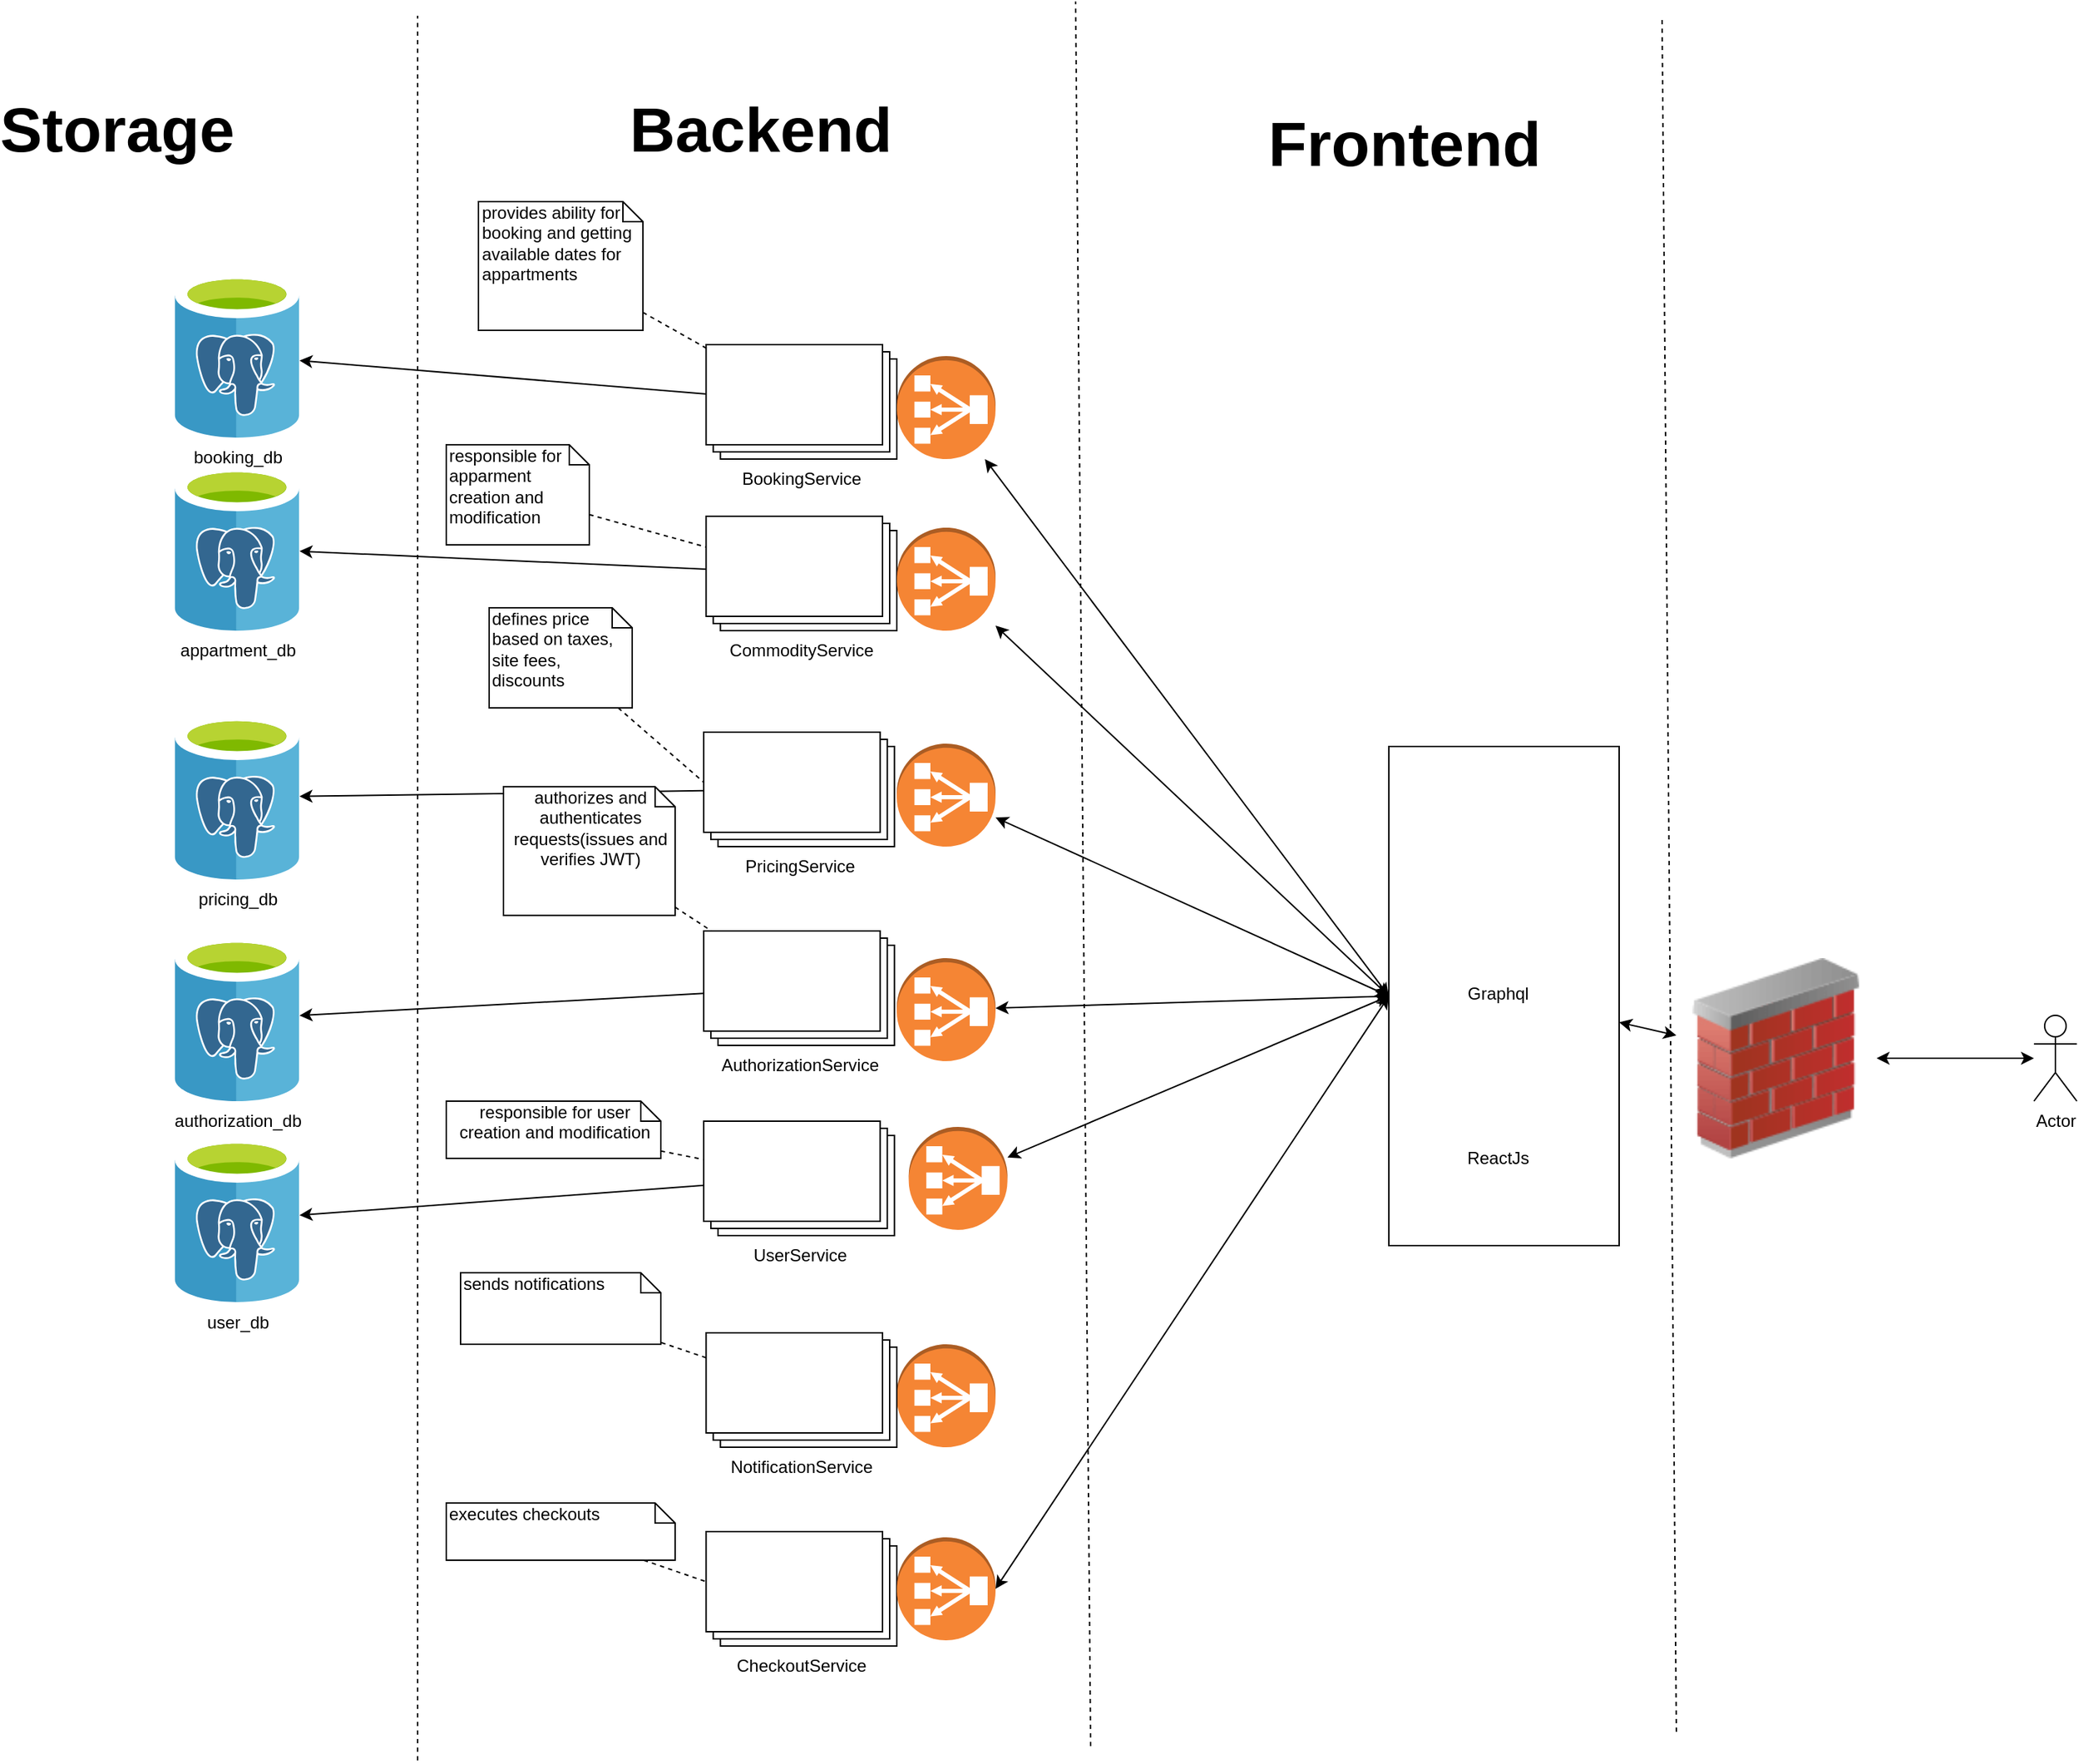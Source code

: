 <mxfile version="12.7.6"><diagram id="H8OUi6Zz1weKDF-lwi7T" name="Page-1"><mxGraphModel dx="3422" dy="2497" grid="1" gridSize="10" guides="1" tooltips="1" connect="1" arrows="1" fold="1" page="1" pageScale="1" pageWidth="827" pageHeight="1169" math="0" shadow="0"><root><mxCell id="0"/><mxCell id="1" parent="0"/><mxCell id="SVLrAaX2tS8PLoD_HHwP-150" style="edgeStyle=none;rounded=0;orthogonalLoop=1;jettySize=auto;html=1;startArrow=classic;startFill=1;endArrow=classic;endFill=1;exitX=0;exitY=0.5;exitDx=0;exitDy=0;" parent="1" source="SVLrAaX2tS8PLoD_HHwP-104" target="SVLrAaX2tS8PLoD_HHwP-148" edge="1"><mxGeometry relative="1" as="geometry"/></mxCell><mxCell id="SVLrAaX2tS8PLoD_HHwP-104" value="" style="rounded=0;whiteSpace=wrap;html=1;" parent="1" vertex="1"><mxGeometry x="619" y="-29" width="161" height="349" as="geometry"/></mxCell><mxCell id="SVLrAaX2tS8PLoD_HHwP-105" style="edgeStyle=none;rounded=0;orthogonalLoop=1;jettySize=auto;html=1;startArrow=classic;startFill=1;endArrow=classic;endFill=1;" parent="1" source="SVLrAaX2tS8PLoD_HHwP-9" target="SVLrAaX2tS8PLoD_HHwP-104" edge="1"><mxGeometry relative="1" as="geometry"/></mxCell><mxCell id="SVLrAaX2tS8PLoD_HHwP-9" value="" style="image;html=1;labelBackgroundColor=#ffffff;image=img/lib/clip_art/networking/Firewall_02_128x128.png" parent="1" vertex="1"><mxGeometry x="820" y="119" width="140" height="140" as="geometry"/></mxCell><mxCell id="SVLrAaX2tS8PLoD_HHwP-10" value="" style="outlineConnect=0;dashed=0;verticalLabelPosition=bottom;verticalAlign=top;align=center;html=1;shape=mxgraph.aws3.classic_load_balancer;fillColor=#F58534;gradientColor=none;rotation=-180;" parent="1" vertex="1"><mxGeometry x="275" y="119" width="69" height="72" as="geometry"/></mxCell><mxCell id="SVLrAaX2tS8PLoD_HHwP-12" value="" style="outlineConnect=0;dashed=0;verticalLabelPosition=bottom;verticalAlign=top;align=center;html=1;shape=mxgraph.aws3.classic_load_balancer;fillColor=#F58534;gradientColor=none;rotation=-180;" parent="1" vertex="1"><mxGeometry x="275" y="389" width="69" height="72" as="geometry"/></mxCell><mxCell id="SVLrAaX2tS8PLoD_HHwP-13" value="" style="outlineConnect=0;dashed=0;verticalLabelPosition=bottom;verticalAlign=top;align=center;html=1;shape=mxgraph.aws3.classic_load_balancer;fillColor=#F58534;gradientColor=none;rotation=-180;" parent="1" vertex="1"><mxGeometry x="275" y="-31" width="69" height="72" as="geometry"/></mxCell><mxCell id="SVLrAaX2tS8PLoD_HHwP-78" style="edgeStyle=none;rounded=0;orthogonalLoop=1;jettySize=auto;html=1;startArrow=none;startFill=0;endArrow=classic;endFill=1;" parent="1" source="SVLrAaX2tS8PLoD_HHwP-25" target="SVLrAaX2tS8PLoD_HHwP-77" edge="1"><mxGeometry relative="1" as="geometry"/></mxCell><mxCell id="SVLrAaX2tS8PLoD_HHwP-25" value="PricingService&lt;br&gt;" style="verticalLabelPosition=bottom;verticalAlign=top;html=1;shape=mxgraph.basic.layered_rect;dx=10;outlineConnect=0;" parent="1" vertex="1"><mxGeometry x="140" y="-39" width="133.33" height="80" as="geometry"/></mxCell><mxCell id="SVLrAaX2tS8PLoD_HHwP-76" style="edgeStyle=none;rounded=0;orthogonalLoop=1;jettySize=auto;html=1;startArrow=none;startFill=0;endArrow=classic;endFill=1;" parent="1" source="SVLrAaX2tS8PLoD_HHwP-26" target="SVLrAaX2tS8PLoD_HHwP-75" edge="1"><mxGeometry relative="1" as="geometry"/></mxCell><mxCell id="SVLrAaX2tS8PLoD_HHwP-26" value="AuthorizationService" style="verticalLabelPosition=bottom;verticalAlign=top;html=1;shape=mxgraph.basic.layered_rect;dx=10;outlineConnect=0;" parent="1" vertex="1"><mxGeometry x="140" y="100" width="133.33" height="80" as="geometry"/></mxCell><mxCell id="SVLrAaX2tS8PLoD_HHwP-50" style="rounded=0;orthogonalLoop=1;jettySize=auto;html=1;startArrow=none;startFill=0;endArrow=none;endFill=0;dashed=1;" parent="1" source="SVLrAaX2tS8PLoD_HHwP-28" target="SVLrAaX2tS8PLoD_HHwP-48" edge="1"><mxGeometry relative="1" as="geometry"/></mxCell><mxCell id="SVLrAaX2tS8PLoD_HHwP-28" value="NotificationService" style="verticalLabelPosition=bottom;verticalAlign=top;html=1;shape=mxgraph.basic.layered_rect;dx=10;outlineConnect=0;" parent="1" vertex="1"><mxGeometry x="141.67" y="381" width="133.33" height="80" as="geometry"/></mxCell><mxCell id="SVLrAaX2tS8PLoD_HHwP-30" style="edgeStyle=none;rounded=0;orthogonalLoop=1;jettySize=auto;html=1;entryX=0;entryY=0;entryDx=0;entryDy=35;entryPerimeter=0;startArrow=none;startFill=0;endArrow=none;endFill=0;dashed=1;" parent="1" source="SVLrAaX2tS8PLoD_HHwP-29" target="SVLrAaX2tS8PLoD_HHwP-25" edge="1"><mxGeometry relative="1" as="geometry"/></mxCell><mxCell id="SVLrAaX2tS8PLoD_HHwP-29" value="&lt;span style=&quot;text-align: center&quot;&gt;defines price based on taxes, site fees, discounts&lt;/span&gt;" style="shape=note;whiteSpace=wrap;html=1;size=14;verticalAlign=top;align=left;spacingTop=-6;" parent="1" vertex="1"><mxGeometry x="-10" y="-126" width="100" height="70" as="geometry"/></mxCell><mxCell id="SVLrAaX2tS8PLoD_HHwP-32" style="edgeStyle=none;rounded=0;orthogonalLoop=1;jettySize=auto;html=1;startArrow=none;startFill=0;dashed=1;endArrow=none;endFill=0;" parent="1" source="SVLrAaX2tS8PLoD_HHwP-31" target="SVLrAaX2tS8PLoD_HHwP-26" edge="1"><mxGeometry relative="1" as="geometry"/></mxCell><mxCell id="SVLrAaX2tS8PLoD_HHwP-31" value="&lt;div style=&quot;text-align: center&quot;&gt;&lt;span&gt;authorizes and authenticates requests(issues and verifies JWT)&lt;/span&gt;&lt;/div&gt;" style="shape=note;whiteSpace=wrap;html=1;size=14;verticalAlign=top;align=left;spacingTop=-6;" parent="1" vertex="1"><mxGeometry y="-0.86" width="120" height="90" as="geometry"/></mxCell><mxCell id="SVLrAaX2tS8PLoD_HHwP-48" value="&lt;div style=&quot;text-align: center&quot;&gt;&lt;span&gt;sends notifications&lt;/span&gt;&lt;/div&gt;" style="shape=note;whiteSpace=wrap;html=1;size=14;verticalAlign=top;align=left;spacingTop=-6;" parent="1" vertex="1"><mxGeometry x="-30" y="339" width="140" height="50" as="geometry"/></mxCell><mxCell id="SVLrAaX2tS8PLoD_HHwP-51" value="CheckoutService" style="verticalLabelPosition=bottom;verticalAlign=top;html=1;shape=mxgraph.basic.layered_rect;dx=10;outlineConnect=0;" parent="1" vertex="1"><mxGeometry x="141.67" y="520" width="133.33" height="80" as="geometry"/></mxCell><mxCell id="SVLrAaX2tS8PLoD_HHwP-53" style="edgeStyle=none;rounded=0;orthogonalLoop=1;jettySize=auto;html=1;entryX=0;entryY=0;entryDx=0;entryDy=35;entryPerimeter=0;dashed=1;startArrow=none;startFill=0;endArrow=none;endFill=0;" parent="1" source="SVLrAaX2tS8PLoD_HHwP-52" target="SVLrAaX2tS8PLoD_HHwP-51" edge="1"><mxGeometry relative="1" as="geometry"/></mxCell><mxCell id="SVLrAaX2tS8PLoD_HHwP-52" value="&lt;div style=&quot;text-align: center&quot;&gt;&lt;span&gt;executes checkouts&lt;/span&gt;&lt;/div&gt;" style="shape=note;whiteSpace=wrap;html=1;size=14;verticalAlign=top;align=left;spacingTop=-6;" parent="1" vertex="1"><mxGeometry x="-40" y="500" width="160" height="40" as="geometry"/></mxCell><mxCell id="SVLrAaX2tS8PLoD_HHwP-58" style="edgeStyle=none;rounded=0;orthogonalLoop=1;jettySize=auto;html=1;exitX=0.5;exitY=1;exitDx=0;exitDy=0;startArrow=classic;startFill=1;endArrow=classic;endFill=1;" parent="1" source="SVLrAaX2tS8PLoD_HHwP-9" target="SVLrAaX2tS8PLoD_HHwP-9" edge="1"><mxGeometry relative="1" as="geometry"/></mxCell><mxCell id="SVLrAaX2tS8PLoD_HHwP-62" value="" style="outlineConnect=0;dashed=0;verticalLabelPosition=bottom;verticalAlign=top;align=center;html=1;shape=mxgraph.aws3.classic_load_balancer;fillColor=#F58534;gradientColor=none;rotation=-180;" parent="1" vertex="1"><mxGeometry x="275" y="524" width="69" height="72" as="geometry"/></mxCell><mxCell id="SVLrAaX2tS8PLoD_HHwP-65" value="ReactJs" style="shape=image;html=1;verticalAlign=top;verticalLabelPosition=bottom;labelBackgroundColor=#ffffff;imageAspect=0;aspect=fixed;image=https://cdn4.iconfinder.com/data/icons/logos-3/600/React.js_logo-128.png" parent="1" vertex="1"><mxGeometry x="650" y="155.5" width="89" height="89" as="geometry"/></mxCell><mxCell id="SVLrAaX2tS8PLoD_HHwP-71" style="edgeStyle=none;rounded=0;orthogonalLoop=1;jettySize=auto;html=1;startArrow=classic;startFill=1;endArrow=classic;endFill=1;exitX=0;exitY=0.5;exitDx=0;exitDy=0;" parent="1" source="SVLrAaX2tS8PLoD_HHwP-104" target="SVLrAaX2tS8PLoD_HHwP-13" edge="1"><mxGeometry relative="1" as="geometry"><mxPoint x="620" y="76" as="sourcePoint"/></mxGeometry></mxCell><mxCell id="SVLrAaX2tS8PLoD_HHwP-79" style="edgeStyle=none;rounded=0;orthogonalLoop=1;jettySize=auto;html=1;startArrow=classic;startFill=1;endArrow=classic;endFill=1;exitX=0;exitY=0.5;exitDx=0;exitDy=0;" parent="1" source="SVLrAaX2tS8PLoD_HHwP-104" target="SVLrAaX2tS8PLoD_HHwP-10" edge="1"><mxGeometry relative="1" as="geometry"/></mxCell><mxCell id="SVLrAaX2tS8PLoD_HHwP-82" style="edgeStyle=none;rounded=0;orthogonalLoop=1;jettySize=auto;html=1;entryX=0;entryY=0.5;entryDx=0;entryDy=0;entryPerimeter=0;startArrow=classic;startFill=1;endArrow=classic;endFill=1;exitX=0;exitY=0.5;exitDx=0;exitDy=0;" parent="1" source="SVLrAaX2tS8PLoD_HHwP-104" target="SVLrAaX2tS8PLoD_HHwP-62" edge="1"><mxGeometry relative="1" as="geometry"/></mxCell><mxCell id="SVLrAaX2tS8PLoD_HHwP-66" value="Graphql" style="shape=image;html=1;verticalAlign=top;verticalLabelPosition=bottom;labelBackgroundColor=#ffffff;imageAspect=0;aspect=fixed;image=https://cdn4.iconfinder.com/data/icons/logos-brands-5/24/graphql-128.png" parent="1" vertex="1"><mxGeometry x="650" y="40" width="90" height="90" as="geometry"/></mxCell><mxCell id="SVLrAaX2tS8PLoD_HHwP-68" style="edgeStyle=none;rounded=0;orthogonalLoop=1;jettySize=auto;html=1;startArrow=classic;startFill=1;endArrow=classic;endFill=1;" parent="1" source="SVLrAaX2tS8PLoD_HHwP-67" target="SVLrAaX2tS8PLoD_HHwP-9" edge="1"><mxGeometry relative="1" as="geometry"/></mxCell><mxCell id="SVLrAaX2tS8PLoD_HHwP-67" value="Actor" style="shape=umlActor;verticalLabelPosition=bottom;labelBackgroundColor=#ffffff;verticalAlign=top;html=1;" parent="1" vertex="1"><mxGeometry x="1070" y="159" width="30" height="60" as="geometry"/></mxCell><mxCell id="SVLrAaX2tS8PLoD_HHwP-75" value="authorization_db" style="aspect=fixed;html=1;points=[];align=center;image;fontSize=12;image=img/lib/mscae/Azure_Database_for_PostgreSQL_servers.svg;" parent="1" vertex="1"><mxGeometry x="-230" y="104" width="87.4" height="115" as="geometry"/></mxCell><mxCell id="SVLrAaX2tS8PLoD_HHwP-77" value="pricing_db" style="aspect=fixed;html=1;points=[];align=center;image;fontSize=12;image=img/lib/mscae/Azure_Database_for_PostgreSQL_servers.svg;" parent="1" vertex="1"><mxGeometry x="-230" y="-51" width="87.4" height="115" as="geometry"/></mxCell><mxCell id="SVLrAaX2tS8PLoD_HHwP-93" value="" style="endArrow=none;dashed=1;html=1;" parent="1" edge="1"><mxGeometry width="50" height="50" relative="1" as="geometry"><mxPoint x="820" y="660" as="sourcePoint"/><mxPoint x="810" y="-540" as="targetPoint"/></mxGeometry></mxCell><mxCell id="SVLrAaX2tS8PLoD_HHwP-94" value="&lt;font style=&quot;font-size: 44px&quot;&gt;&lt;b&gt;Frontend&lt;/b&gt;&lt;/font&gt;" style="text;html=1;strokeColor=none;fillColor=none;align=center;verticalAlign=middle;whiteSpace=wrap;rounded=0;" parent="1" vertex="1"><mxGeometry x="610" y="-460" width="40" height="20" as="geometry"/></mxCell><mxCell id="SVLrAaX2tS8PLoD_HHwP-95" value="" style="endArrow=none;dashed=1;html=1;" parent="1" edge="1"><mxGeometry width="50" height="50" relative="1" as="geometry"><mxPoint x="410.5" y="670.0" as="sourcePoint"/><mxPoint x="400" y="-550" as="targetPoint"/></mxGeometry></mxCell><mxCell id="SVLrAaX2tS8PLoD_HHwP-96" style="edgeStyle=none;rounded=0;orthogonalLoop=1;jettySize=auto;html=1;exitX=0.75;exitY=0;exitDx=0;exitDy=0;dashed=1;startArrow=none;startFill=0;endArrow=none;endFill=0;" parent="1" source="SVLrAaX2tS8PLoD_HHwP-94" target="SVLrAaX2tS8PLoD_HHwP-94" edge="1"><mxGeometry relative="1" as="geometry"/></mxCell><mxCell id="SVLrAaX2tS8PLoD_HHwP-99" value="&lt;font style=&quot;font-size: 44px&quot;&gt;&lt;b&gt;Backend&lt;/b&gt;&lt;/font&gt;" style="text;html=1;strokeColor=none;fillColor=none;align=center;verticalAlign=middle;whiteSpace=wrap;rounded=0;" parent="1" vertex="1"><mxGeometry x="160" y="-470" width="40" height="20" as="geometry"/></mxCell><mxCell id="SVLrAaX2tS8PLoD_HHwP-100" value="" style="endArrow=none;dashed=1;html=1;" parent="1" edge="1"><mxGeometry width="50" height="50" relative="1" as="geometry"><mxPoint x="-60" y="680.0" as="sourcePoint"/><mxPoint x="-60" y="-540" as="targetPoint"/></mxGeometry></mxCell><mxCell id="SVLrAaX2tS8PLoD_HHwP-103" value="&lt;font style=&quot;font-size: 44px&quot;&gt;&lt;b&gt;Storage&lt;/b&gt;&lt;/font&gt;" style="text;html=1;strokeColor=none;fillColor=none;align=center;verticalAlign=middle;whiteSpace=wrap;rounded=0;" parent="1" vertex="1"><mxGeometry x="-290" y="-470" width="40" height="20" as="geometry"/></mxCell><mxCell id="SVLrAaX2tS8PLoD_HHwP-145" style="edgeStyle=none;rounded=0;orthogonalLoop=1;jettySize=auto;html=1;startArrow=none;startFill=0;endArrow=classic;endFill=1;" parent="1" source="SVLrAaX2tS8PLoD_HHwP-109" target="SVLrAaX2tS8PLoD_HHwP-126" edge="1"><mxGeometry relative="1" as="geometry"/></mxCell><mxCell id="SVLrAaX2tS8PLoD_HHwP-109" value="CommodityService" style="verticalLabelPosition=bottom;verticalAlign=top;html=1;shape=mxgraph.basic.layered_rect;dx=10;outlineConnect=0;" parent="1" vertex="1"><mxGeometry x="141.67" y="-190" width="133.33" height="80" as="geometry"/></mxCell><mxCell id="SVLrAaX2tS8PLoD_HHwP-146" style="edgeStyle=none;rounded=0;orthogonalLoop=1;jettySize=auto;html=1;startArrow=none;startFill=0;endArrow=classic;endFill=1;" parent="1" source="SVLrAaX2tS8PLoD_HHwP-112" target="SVLrAaX2tS8PLoD_HHwP-127" edge="1"><mxGeometry relative="1" as="geometry"/></mxCell><mxCell id="SVLrAaX2tS8PLoD_HHwP-112" value="BookingService" style="verticalLabelPosition=bottom;verticalAlign=top;html=1;shape=mxgraph.basic.layered_rect;dx=10;outlineConnect=0;" parent="1" vertex="1"><mxGeometry x="141.67" y="-310" width="133.33" height="80" as="geometry"/></mxCell><mxCell id="SVLrAaX2tS8PLoD_HHwP-144" style="edgeStyle=none;rounded=0;orthogonalLoop=1;jettySize=auto;html=1;startArrow=none;startFill=0;endArrow=classic;endFill=1;" parent="1" source="SVLrAaX2tS8PLoD_HHwP-113" target="SVLrAaX2tS8PLoD_HHwP-143" edge="1"><mxGeometry relative="1" as="geometry"/></mxCell><mxCell id="SVLrAaX2tS8PLoD_HHwP-113" value="UserService" style="verticalLabelPosition=bottom;verticalAlign=top;html=1;shape=mxgraph.basic.layered_rect;dx=10;outlineConnect=0;" parent="1" vertex="1"><mxGeometry x="140.0" y="233" width="133.33" height="80" as="geometry"/></mxCell><mxCell id="SVLrAaX2tS8PLoD_HHwP-118" style="edgeStyle=none;rounded=0;orthogonalLoop=1;jettySize=auto;html=1;dashed=1;startArrow=none;startFill=0;endArrow=none;endFill=0;" parent="1" source="SVLrAaX2tS8PLoD_HHwP-114" target="SVLrAaX2tS8PLoD_HHwP-113" edge="1"><mxGeometry relative="1" as="geometry"/></mxCell><mxCell id="SVLrAaX2tS8PLoD_HHwP-114" value="&lt;div style=&quot;text-align: center&quot;&gt;responsible for user creation and modification&lt;/div&gt;" style="shape=note;whiteSpace=wrap;html=1;size=14;verticalAlign=top;align=left;spacingTop=-6;" parent="1" vertex="1"><mxGeometry x="-40" y="219" width="150" height="40" as="geometry"/></mxCell><mxCell id="SVLrAaX2tS8PLoD_HHwP-123" style="edgeStyle=none;rounded=0;orthogonalLoop=1;jettySize=auto;html=1;dashed=1;startArrow=none;startFill=0;endArrow=none;endFill=0;" parent="1" source="SVLrAaX2tS8PLoD_HHwP-121" target="SVLrAaX2tS8PLoD_HHwP-109" edge="1"><mxGeometry relative="1" as="geometry"/></mxCell><mxCell id="SVLrAaX2tS8PLoD_HHwP-121" value="&lt;span style=&quot;text-align: center&quot;&gt;responsible for apparment creation and modification&lt;/span&gt;" style="shape=note;whiteSpace=wrap;html=1;size=14;verticalAlign=top;align=left;spacingTop=-6;" parent="1" vertex="1"><mxGeometry x="-40" y="-240" width="100" height="70" as="geometry"/></mxCell><mxCell id="SVLrAaX2tS8PLoD_HHwP-125" style="edgeStyle=none;rounded=0;orthogonalLoop=1;jettySize=auto;html=1;dashed=1;startArrow=none;startFill=0;endArrow=none;endFill=0;" parent="1" source="SVLrAaX2tS8PLoD_HHwP-124" target="SVLrAaX2tS8PLoD_HHwP-112" edge="1"><mxGeometry relative="1" as="geometry"/></mxCell><mxCell id="SVLrAaX2tS8PLoD_HHwP-124" value="provides ability for booking and getting available dates for appartments" style="shape=note;whiteSpace=wrap;html=1;size=14;verticalAlign=top;align=left;spacingTop=-6;" parent="1" vertex="1"><mxGeometry x="-17.5" y="-410" width="115" height="90" as="geometry"/></mxCell><mxCell id="SVLrAaX2tS8PLoD_HHwP-126" value="appartment_db" style="aspect=fixed;html=1;points=[];align=center;image;fontSize=12;image=img/lib/mscae/Azure_Database_for_PostgreSQL_servers.svg;" parent="1" vertex="1"><mxGeometry x="-230" y="-225" width="87.4" height="115" as="geometry"/></mxCell><mxCell id="SVLrAaX2tS8PLoD_HHwP-127" value="booking_db" style="aspect=fixed;html=1;points=[];align=center;image;fontSize=12;image=img/lib/mscae/Azure_Database_for_PostgreSQL_servers.svg;" parent="1" vertex="1"><mxGeometry x="-230" y="-360" width="87.4" height="115" as="geometry"/></mxCell><mxCell id="SVLrAaX2tS8PLoD_HHwP-143" value="user_db" style="aspect=fixed;html=1;points=[];align=center;image;fontSize=12;image=img/lib/mscae/Azure_Database_for_PostgreSQL_servers.svg;" parent="1" vertex="1"><mxGeometry x="-230" y="244.5" width="87.4" height="115" as="geometry"/></mxCell><mxCell id="SVLrAaX2tS8PLoD_HHwP-148" value="" style="outlineConnect=0;dashed=0;verticalLabelPosition=bottom;verticalAlign=top;align=center;html=1;shape=mxgraph.aws3.classic_load_balancer;fillColor=#F58534;gradientColor=none;rotation=-180;" parent="1" vertex="1"><mxGeometry x="275" y="-182" width="69" height="72" as="geometry"/></mxCell><mxCell id="SVLrAaX2tS8PLoD_HHwP-151" style="edgeStyle=none;rounded=0;orthogonalLoop=1;jettySize=auto;html=1;entryX=0;entryY=0.5;entryDx=0;entryDy=0;startArrow=classic;startFill=1;endArrow=classic;endFill=1;" parent="1" source="SVLrAaX2tS8PLoD_HHwP-149" target="SVLrAaX2tS8PLoD_HHwP-104" edge="1"><mxGeometry relative="1" as="geometry"/></mxCell><mxCell id="SVLrAaX2tS8PLoD_HHwP-149" value="" style="outlineConnect=0;dashed=0;verticalLabelPosition=bottom;verticalAlign=top;align=center;html=1;shape=mxgraph.aws3.classic_load_balancer;fillColor=#F58534;gradientColor=none;rotation=-180;" parent="1" vertex="1"><mxGeometry x="275" y="-302" width="69" height="72" as="geometry"/></mxCell><mxCell id="SVLrAaX2tS8PLoD_HHwP-153" style="edgeStyle=none;rounded=0;orthogonalLoop=1;jettySize=auto;html=1;entryX=0;entryY=0.5;entryDx=0;entryDy=0;startArrow=classic;startFill=1;endArrow=classic;endFill=1;" parent="1" source="SVLrAaX2tS8PLoD_HHwP-152" target="SVLrAaX2tS8PLoD_HHwP-104" edge="1"><mxGeometry relative="1" as="geometry"/></mxCell><mxCell id="SVLrAaX2tS8PLoD_HHwP-152" value="" style="outlineConnect=0;dashed=0;verticalLabelPosition=bottom;verticalAlign=top;align=center;html=1;shape=mxgraph.aws3.classic_load_balancer;fillColor=#F58534;gradientColor=none;rotation=-180;" parent="1" vertex="1"><mxGeometry x="283.33" y="237" width="69" height="72" as="geometry"/></mxCell></root></mxGraphModel></diagram></mxfile>